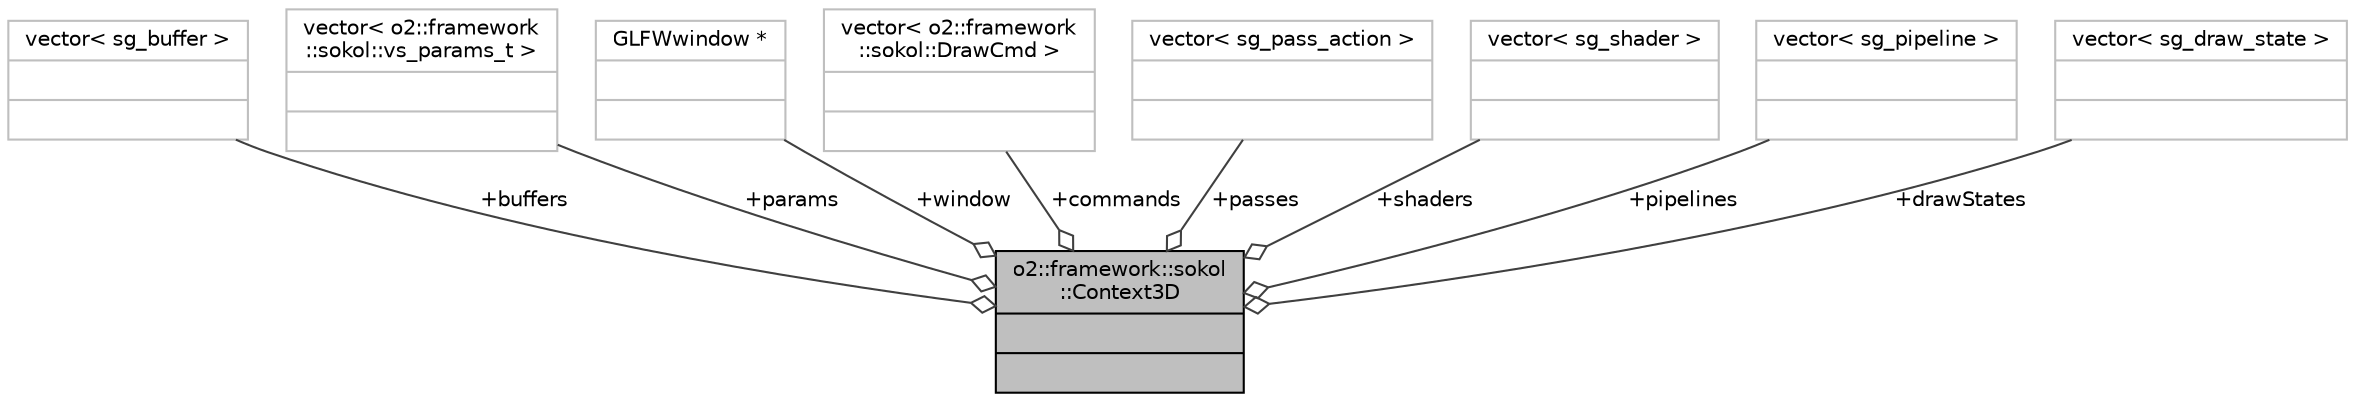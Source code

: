 digraph "o2::framework::sokol::Context3D"
{
 // INTERACTIVE_SVG=YES
  bgcolor="transparent";
  edge [fontname="Helvetica",fontsize="10",labelfontname="Helvetica",labelfontsize="10"];
  node [fontname="Helvetica",fontsize="10",shape=record];
  Node1 [label="{o2::framework::sokol\l::Context3D\n||}",height=0.2,width=0.4,color="black", fillcolor="grey75", style="filled", fontcolor="black"];
  Node2 -> Node1 [color="grey25",fontsize="10",style="solid",label=" +buffers" ,arrowhead="odiamond",fontname="Helvetica"];
  Node2 [label="{vector\< sg_buffer \>\n||}",height=0.2,width=0.4,color="grey75"];
  Node3 -> Node1 [color="grey25",fontsize="10",style="solid",label=" +params" ,arrowhead="odiamond",fontname="Helvetica"];
  Node3 [label="{vector\< o2::framework\l::sokol::vs_params_t \>\n||}",height=0.2,width=0.4,color="grey75"];
  Node4 -> Node1 [color="grey25",fontsize="10",style="solid",label=" +window" ,arrowhead="odiamond",fontname="Helvetica"];
  Node4 [label="{GLFWwindow *\n||}",height=0.2,width=0.4,color="grey75"];
  Node5 -> Node1 [color="grey25",fontsize="10",style="solid",label=" +commands" ,arrowhead="odiamond",fontname="Helvetica"];
  Node5 [label="{vector\< o2::framework\l::sokol::DrawCmd \>\n||}",height=0.2,width=0.4,color="grey75"];
  Node6 -> Node1 [color="grey25",fontsize="10",style="solid",label=" +passes" ,arrowhead="odiamond",fontname="Helvetica"];
  Node6 [label="{vector\< sg_pass_action \>\n||}",height=0.2,width=0.4,color="grey75"];
  Node7 -> Node1 [color="grey25",fontsize="10",style="solid",label=" +shaders" ,arrowhead="odiamond",fontname="Helvetica"];
  Node7 [label="{vector\< sg_shader \>\n||}",height=0.2,width=0.4,color="grey75"];
  Node8 -> Node1 [color="grey25",fontsize="10",style="solid",label=" +pipelines" ,arrowhead="odiamond",fontname="Helvetica"];
  Node8 [label="{vector\< sg_pipeline \>\n||}",height=0.2,width=0.4,color="grey75"];
  Node9 -> Node1 [color="grey25",fontsize="10",style="solid",label=" +drawStates" ,arrowhead="odiamond",fontname="Helvetica"];
  Node9 [label="{vector\< sg_draw_state \>\n||}",height=0.2,width=0.4,color="grey75"];
}
